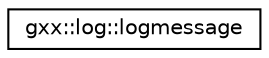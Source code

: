 digraph "Graphical Class Hierarchy"
{
  edge [fontname="Helvetica",fontsize="10",labelfontname="Helvetica",labelfontsize="10"];
  node [fontname="Helvetica",fontsize="10",shape=record];
  rankdir="LR";
  Node1 [label="gxx::log::logmessage",height=0.2,width=0.4,color="black", fillcolor="white", style="filled",URL="$structgxx_1_1log_1_1logmessage.html"];
}
